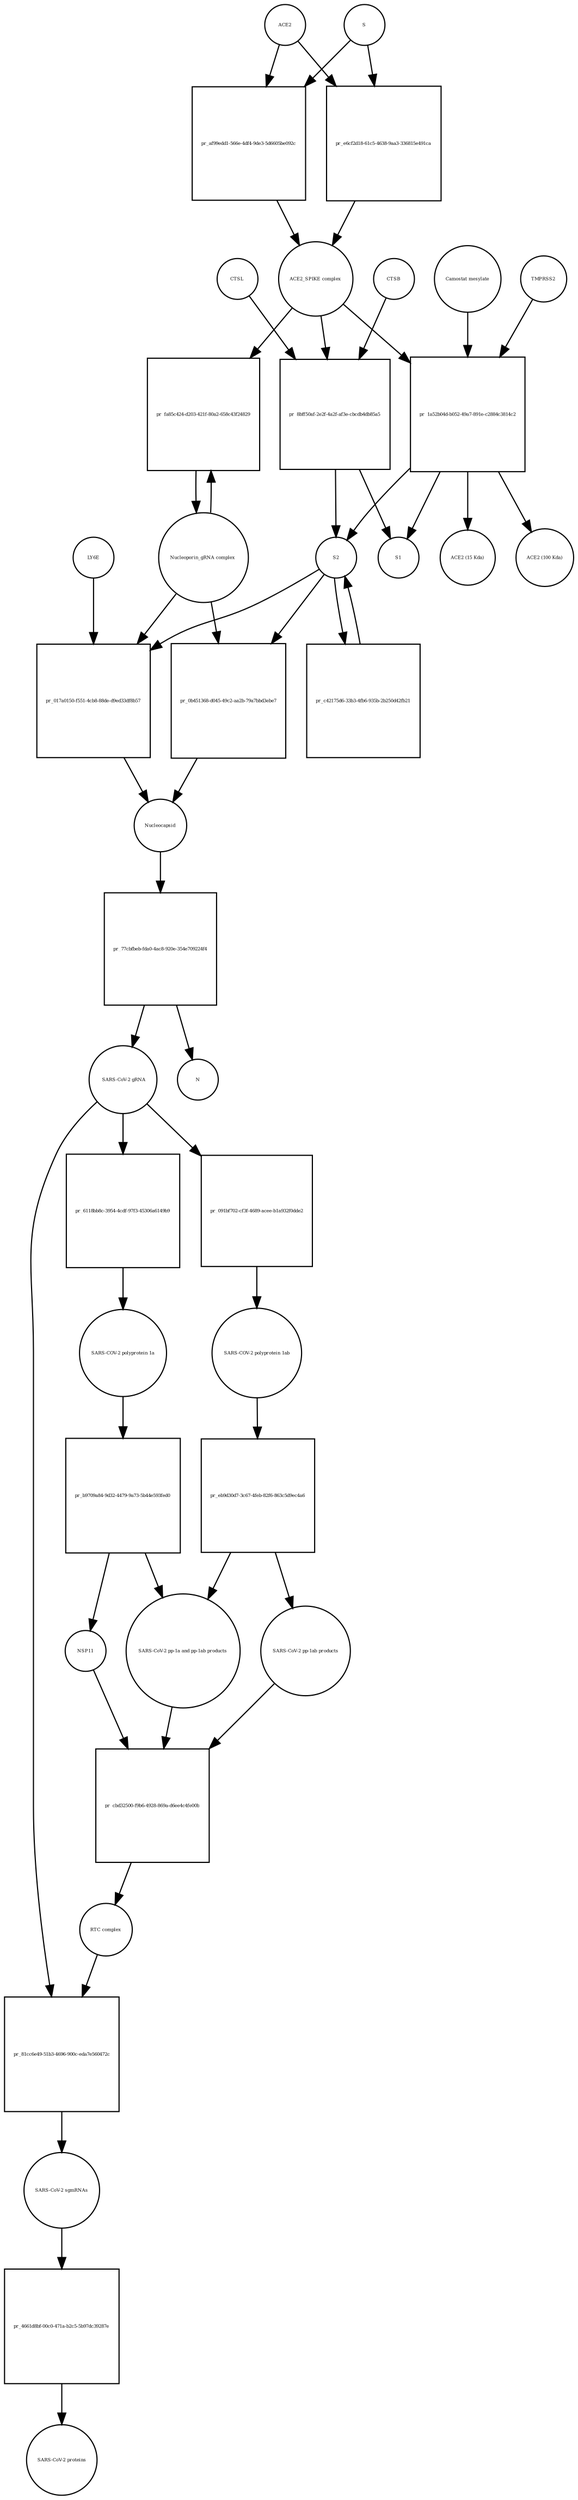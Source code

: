 strict digraph  {
ACE2 [annotation="", bipartite=0, cls=macromolecule, fontsize=4, label=ACE2, shape=circle];
"pr_af99edd1-566e-4df4-9de3-5d6605be092c" [annotation="", bipartite=1, cls=process, fontsize=4, label="pr_af99edd1-566e-4df4-9de3-5d6605be092c", shape=square];
"ACE2_SPIKE complex" [annotation="", bipartite=0, cls=complex, fontsize=4, label="ACE2_SPIKE complex", shape=circle];
S [annotation="", bipartite=0, cls="macromolecule multimer", fontsize=4, label=S, shape=circle];
"Nucleoporin_gRNA complex " [annotation="", bipartite=0, cls=complex, fontsize=4, label="Nucleoporin_gRNA complex ", shape=circle];
"pr_fa85c424-d203-421f-80a2-658c43f24829" [annotation="", bipartite=1, cls=process, fontsize=4, label="pr_fa85c424-d203-421f-80a2-658c43f24829", shape=square];
"pr_8bff50af-2e2f-4a2f-af3e-cbcdb4db85a5" [annotation="", bipartite=1, cls=process, fontsize=4, label="pr_8bff50af-2e2f-4a2f-af3e-cbcdb4db85a5", shape=square];
S2 [annotation="", bipartite=0, cls=macromolecule, fontsize=4, label=S2, shape=circle];
CTSB [annotation="", bipartite=0, cls=macromolecule, fontsize=4, label=CTSB, shape=circle];
CTSL [annotation="", bipartite=0, cls=macromolecule, fontsize=4, label=CTSL, shape=circle];
S1 [annotation="", bipartite=0, cls=macromolecule, fontsize=4, label=S1, shape=circle];
"pr_1a52b04d-b052-49a7-891e-c2884c3814c2" [annotation="", bipartite=1, cls=process, fontsize=4, label="pr_1a52b04d-b052-49a7-891e-c2884c3814c2", shape=square];
TMPRSS2 [annotation="", bipartite=0, cls=macromolecule, fontsize=4, label=TMPRSS2, shape=circle];
"Camostat mesylate" [annotation="urn_miriam_pubchem.compound_2536", bipartite=0, cls="simple chemical", fontsize=4, label="Camostat mesylate", shape=circle];
"ACE2 (15 Kda)" [annotation="", bipartite=0, cls=macromolecule, fontsize=4, label="ACE2 (15 Kda)", shape=circle];
"ACE2 (100 Kda)" [annotation="", bipartite=0, cls=macromolecule, fontsize=4, label="ACE2 (100 Kda)", shape=circle];
"pr_e6cf2d18-61c5-4638-9aa3-336815e491ca" [annotation="", bipartite=1, cls=process, fontsize=4, label="pr_e6cf2d18-61c5-4638-9aa3-336815e491ca", shape=square];
"pr_017a0150-f551-4cb8-88de-d9ed33df8b57" [annotation="", bipartite=1, cls=process, fontsize=4, label="pr_017a0150-f551-4cb8-88de-d9ed33df8b57", shape=square];
Nucleocapsid [annotation="", bipartite=0, cls=complex, fontsize=4, label=Nucleocapsid, shape=circle];
LY6E [annotation="", bipartite=0, cls=macromolecule, fontsize=4, label=LY6E, shape=circle];
"pr_c42175d6-33b3-4fb6-935b-2b250d42fb21" [annotation="", bipartite=1, cls=process, fontsize=4, label="pr_c42175d6-33b3-4fb6-935b-2b250d42fb21", shape=square];
"pr_0b451368-d045-49c2-aa2b-79a7bbd3ebe7" [annotation="", bipartite=1, cls=process, fontsize=4, label="pr_0b451368-d045-49c2-aa2b-79a7bbd3ebe7", shape=square];
" SARS-CoV-2 gRNA" [annotation="", bipartite=0, cls="nucleic acid feature", fontsize=4, label=" SARS-CoV-2 gRNA", shape=circle];
"pr_091bf702-cf3f-4689-acee-b1a932f0dde2" [annotation="", bipartite=1, cls=process, fontsize=4, label="pr_091bf702-cf3f-4689-acee-b1a932f0dde2", shape=square];
"SARS-COV-2 polyprotein 1ab" [annotation="", bipartite=0, cls=macromolecule, fontsize=4, label="SARS-COV-2 polyprotein 1ab", shape=circle];
"pr_77cbfbeb-fda0-4ac8-920e-354e709224f4" [annotation="", bipartite=1, cls=process, fontsize=4, label="pr_77cbfbeb-fda0-4ac8-920e-354e709224f4", shape=square];
N [annotation="", bipartite=0, cls=macromolecule, fontsize=4, label=N, shape=circle];
"pr_81cc6e49-51b3-4696-900c-eda7e560472c" [annotation="", bipartite=1, cls=process, fontsize=4, label="pr_81cc6e49-51b3-4696-900c-eda7e560472c", shape=square];
"SARS-CoV-2 sgmRNAs" [annotation="", bipartite=0, cls=complex, fontsize=4, label="SARS-CoV-2 sgmRNAs", shape=circle];
"RTC complex" [annotation="", bipartite=0, cls=complex, fontsize=4, label="RTC complex", shape=circle];
"pr_4661d8bf-00c0-471a-b2c5-5b97dc39287e" [annotation="", bipartite=1, cls=process, fontsize=4, label="pr_4661d8bf-00c0-471a-b2c5-5b97dc39287e", shape=square];
"SARS-CoV-2 proteins" [annotation="", bipartite=0, cls=complex, fontsize=4, label="SARS-CoV-2 proteins", shape=circle];
"pr_eb9d30d7-3c67-4feb-82f6-863c5d9ec4a6" [annotation="", bipartite=1, cls=process, fontsize=4, label="pr_eb9d30d7-3c67-4feb-82f6-863c5d9ec4a6", shape=square];
"SARS-CoV-2 pp-1ab products" [annotation="", bipartite=0, cls=complex, fontsize=4, label="SARS-CoV-2 pp-1ab products", shape=circle];
"SARS-CoV-2 pp-1a and pp-1ab products" [annotation="", bipartite=0, cls=complex, fontsize=4, label="SARS-CoV-2 pp-1a and pp-1ab products", shape=circle];
"pr_cbd32500-f9b6-4928-869a-d6ee4c4fe00b" [annotation="", bipartite=1, cls=process, fontsize=4, label="pr_cbd32500-f9b6-4928-869a-d6ee4c4fe00b", shape=square];
NSP11 [annotation="", bipartite=0, cls=macromolecule, fontsize=4, label=NSP11, shape=circle];
"SARS-COV-2 polyprotein 1a" [annotation="", bipartite=0, cls=macromolecule, fontsize=4, label="SARS-COV-2 polyprotein 1a", shape=circle];
"pr_b9709a84-9d32-4479-9a73-5b44e593fed0" [annotation="", bipartite=1, cls=process, fontsize=4, label="pr_b9709a84-9d32-4479-9a73-5b44e593fed0", shape=square];
"pr_6118bb8c-3954-4cdf-97f3-45306a6149b9" [annotation="", bipartite=1, cls=process, fontsize=4, label="pr_6118bb8c-3954-4cdf-97f3-45306a6149b9", shape=square];
ACE2 -> "pr_af99edd1-566e-4df4-9de3-5d6605be092c"  [annotation="", interaction_type=consumption];
ACE2 -> "pr_e6cf2d18-61c5-4638-9aa3-336815e491ca"  [annotation="", interaction_type=consumption];
"pr_af99edd1-566e-4df4-9de3-5d6605be092c" -> "ACE2_SPIKE complex"  [annotation="", interaction_type=production];
"ACE2_SPIKE complex" -> "pr_fa85c424-d203-421f-80a2-658c43f24829"  [annotation="urn_miriam_pubmed_32142651|urn_miriam_pubmed_32094589", interaction_type=stimulation];
"ACE2_SPIKE complex" -> "pr_8bff50af-2e2f-4a2f-af3e-cbcdb4db85a5"  [annotation="", interaction_type=consumption];
"ACE2_SPIKE complex" -> "pr_1a52b04d-b052-49a7-891e-c2884c3814c2"  [annotation="", interaction_type=consumption];
S -> "pr_af99edd1-566e-4df4-9de3-5d6605be092c"  [annotation="", interaction_type=consumption];
S -> "pr_e6cf2d18-61c5-4638-9aa3-336815e491ca"  [annotation="", interaction_type=consumption];
"Nucleoporin_gRNA complex " -> "pr_fa85c424-d203-421f-80a2-658c43f24829"  [annotation="", interaction_type=consumption];
"Nucleoporin_gRNA complex " -> "pr_017a0150-f551-4cb8-88de-d9ed33df8b57"  [annotation="", interaction_type=consumption];
"Nucleoporin_gRNA complex " -> "pr_0b451368-d045-49c2-aa2b-79a7bbd3ebe7"  [annotation="", interaction_type=consumption];
"pr_fa85c424-d203-421f-80a2-658c43f24829" -> "Nucleoporin_gRNA complex "  [annotation="", interaction_type=production];
"pr_8bff50af-2e2f-4a2f-af3e-cbcdb4db85a5" -> S2  [annotation="", interaction_type=production];
"pr_8bff50af-2e2f-4a2f-af3e-cbcdb4db85a5" -> S1  [annotation="", interaction_type=production];
S2 -> "pr_017a0150-f551-4cb8-88de-d9ed33df8b57"  [annotation="urn_miriam_doi_10.1101%2F2020.03.05.979260|urn_miriam_doi_10.1101%2F2020.04.02.021469", interaction_type=stimulation];
S2 -> "pr_c42175d6-33b3-4fb6-935b-2b250d42fb21"  [annotation="", interaction_type=consumption];
S2 -> "pr_0b451368-d045-49c2-aa2b-79a7bbd3ebe7"  [annotation="", interaction_type=stimulation];
CTSB -> "pr_8bff50af-2e2f-4a2f-af3e-cbcdb4db85a5"  [annotation=urn_miriam_pubmed_32142651, interaction_type=catalysis];
CTSL -> "pr_8bff50af-2e2f-4a2f-af3e-cbcdb4db85a5"  [annotation=urn_miriam_pubmed_32142651, interaction_type=catalysis];
"pr_1a52b04d-b052-49a7-891e-c2884c3814c2" -> S2  [annotation="", interaction_type=production];
"pr_1a52b04d-b052-49a7-891e-c2884c3814c2" -> S1  [annotation="", interaction_type=production];
"pr_1a52b04d-b052-49a7-891e-c2884c3814c2" -> "ACE2 (15 Kda)"  [annotation="", interaction_type=production];
"pr_1a52b04d-b052-49a7-891e-c2884c3814c2" -> "ACE2 (100 Kda)"  [annotation="", interaction_type=production];
TMPRSS2 -> "pr_1a52b04d-b052-49a7-891e-c2884c3814c2"  [annotation="urn_miriam_pubmed_32142651|urn_miriam_pubmed_32094589|urn_miriam_pubmed_24227843", interaction_type=catalysis];
"Camostat mesylate" -> "pr_1a52b04d-b052-49a7-891e-c2884c3814c2"  [annotation="urn_miriam_pubmed_32142651|urn_miriam_pubmed_32094589|urn_miriam_pubmed_24227843", interaction_type=inhibition];
"pr_e6cf2d18-61c5-4638-9aa3-336815e491ca" -> "ACE2_SPIKE complex"  [annotation="", interaction_type=production];
"pr_017a0150-f551-4cb8-88de-d9ed33df8b57" -> Nucleocapsid  [annotation="", interaction_type=production];
Nucleocapsid -> "pr_77cbfbeb-fda0-4ac8-920e-354e709224f4"  [annotation="", interaction_type=consumption];
LY6E -> "pr_017a0150-f551-4cb8-88de-d9ed33df8b57"  [annotation="urn_miriam_doi_10.1101%2F2020.03.05.979260|urn_miriam_doi_10.1101%2F2020.04.02.021469", interaction_type=inhibition];
"pr_c42175d6-33b3-4fb6-935b-2b250d42fb21" -> S2  [annotation="", interaction_type=production];
"pr_0b451368-d045-49c2-aa2b-79a7bbd3ebe7" -> Nucleocapsid  [annotation="", interaction_type=production];
" SARS-CoV-2 gRNA" -> "pr_091bf702-cf3f-4689-acee-b1a932f0dde2"  [annotation="", interaction_type=consumption];
" SARS-CoV-2 gRNA" -> "pr_81cc6e49-51b3-4696-900c-eda7e560472c"  [annotation="", interaction_type=consumption];
" SARS-CoV-2 gRNA" -> "pr_6118bb8c-3954-4cdf-97f3-45306a6149b9"  [annotation="", interaction_type=consumption];
"pr_091bf702-cf3f-4689-acee-b1a932f0dde2" -> "SARS-COV-2 polyprotein 1ab"  [annotation="", interaction_type=production];
"SARS-COV-2 polyprotein 1ab" -> "pr_eb9d30d7-3c67-4feb-82f6-863c5d9ec4a6"  [annotation=urn_miriam_pubmed_31226023, interaction_type=catalysis];
"pr_77cbfbeb-fda0-4ac8-920e-354e709224f4" -> " SARS-CoV-2 gRNA"  [annotation="", interaction_type=production];
"pr_77cbfbeb-fda0-4ac8-920e-354e709224f4" -> N  [annotation="", interaction_type=production];
"pr_81cc6e49-51b3-4696-900c-eda7e560472c" -> "SARS-CoV-2 sgmRNAs"  [annotation="", interaction_type=production];
"SARS-CoV-2 sgmRNAs" -> "pr_4661d8bf-00c0-471a-b2c5-5b97dc39287e"  [annotation="", interaction_type=consumption];
"RTC complex" -> "pr_81cc6e49-51b3-4696-900c-eda7e560472c"  [annotation=urn_miriam_pubmed_31226023, interaction_type="necessary stimulation"];
"pr_4661d8bf-00c0-471a-b2c5-5b97dc39287e" -> "SARS-CoV-2 proteins"  [annotation="", interaction_type=production];
"pr_eb9d30d7-3c67-4feb-82f6-863c5d9ec4a6" -> "SARS-CoV-2 pp-1ab products"  [annotation="", interaction_type=production];
"pr_eb9d30d7-3c67-4feb-82f6-863c5d9ec4a6" -> "SARS-CoV-2 pp-1a and pp-1ab products"  [annotation="", interaction_type=production];
"SARS-CoV-2 pp-1ab products" -> "pr_cbd32500-f9b6-4928-869a-d6ee4c4fe00b"  [annotation="", interaction_type=consumption];
"SARS-CoV-2 pp-1a and pp-1ab products" -> "pr_cbd32500-f9b6-4928-869a-d6ee4c4fe00b"  [annotation="", interaction_type=consumption];
"pr_cbd32500-f9b6-4928-869a-d6ee4c4fe00b" -> "RTC complex"  [annotation="", interaction_type=production];
NSP11 -> "pr_cbd32500-f9b6-4928-869a-d6ee4c4fe00b"  [annotation="", interaction_type=consumption];
"SARS-COV-2 polyprotein 1a" -> "pr_b9709a84-9d32-4479-9a73-5b44e593fed0"  [annotation=urn_miriam_pubmed_31226023, interaction_type=catalysis];
"pr_b9709a84-9d32-4479-9a73-5b44e593fed0" -> NSP11  [annotation="", interaction_type=production];
"pr_b9709a84-9d32-4479-9a73-5b44e593fed0" -> "SARS-CoV-2 pp-1a and pp-1ab products"  [annotation="", interaction_type=production];
"pr_6118bb8c-3954-4cdf-97f3-45306a6149b9" -> "SARS-COV-2 polyprotein 1a"  [annotation="", interaction_type=production];
}
